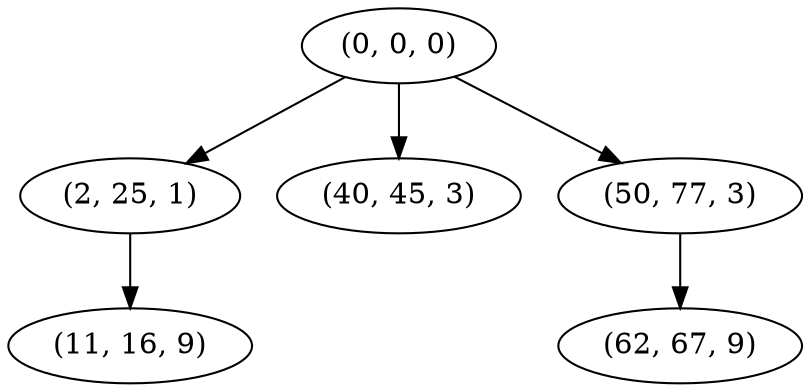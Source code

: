 digraph tree {
    "(0, 0, 0)";
    "(2, 25, 1)";
    "(11, 16, 9)";
    "(40, 45, 3)";
    "(50, 77, 3)";
    "(62, 67, 9)";
    "(0, 0, 0)" -> "(2, 25, 1)";
    "(0, 0, 0)" -> "(40, 45, 3)";
    "(0, 0, 0)" -> "(50, 77, 3)";
    "(2, 25, 1)" -> "(11, 16, 9)";
    "(50, 77, 3)" -> "(62, 67, 9)";
}
